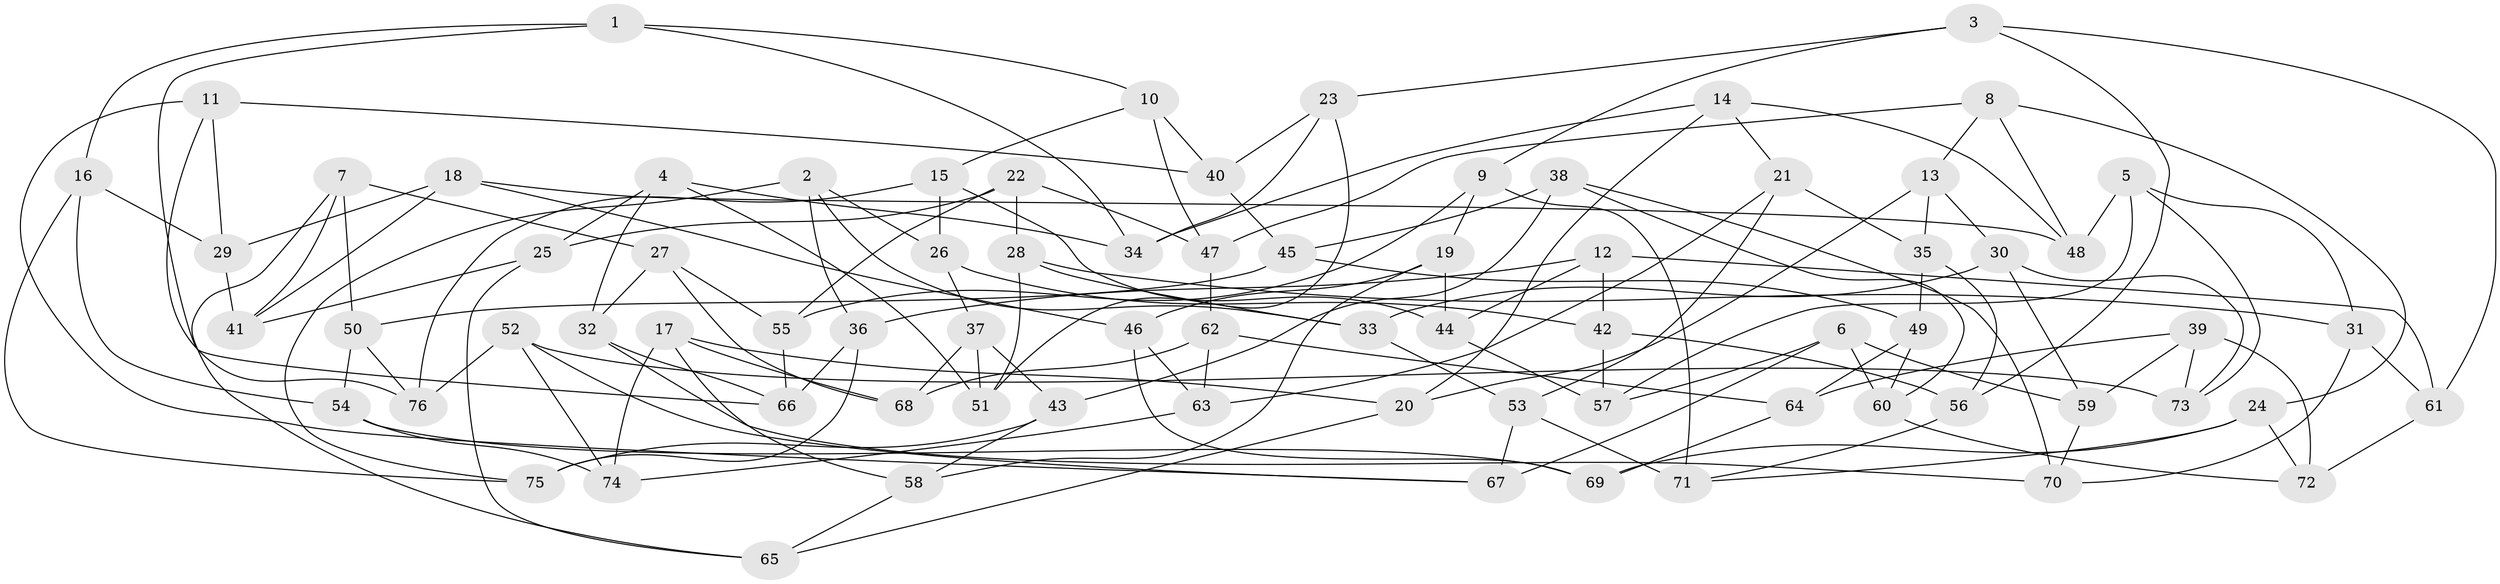 // coarse degree distribution, {6: 0.5652173913043478, 5: 0.08695652173913043, 4: 0.34782608695652173}
// Generated by graph-tools (version 1.1) at 2025/42/03/06/25 10:42:25]
// undirected, 76 vertices, 152 edges
graph export_dot {
graph [start="1"]
  node [color=gray90,style=filled];
  1;
  2;
  3;
  4;
  5;
  6;
  7;
  8;
  9;
  10;
  11;
  12;
  13;
  14;
  15;
  16;
  17;
  18;
  19;
  20;
  21;
  22;
  23;
  24;
  25;
  26;
  27;
  28;
  29;
  30;
  31;
  32;
  33;
  34;
  35;
  36;
  37;
  38;
  39;
  40;
  41;
  42;
  43;
  44;
  45;
  46;
  47;
  48;
  49;
  50;
  51;
  52;
  53;
  54;
  55;
  56;
  57;
  58;
  59;
  60;
  61;
  62;
  63;
  64;
  65;
  66;
  67;
  68;
  69;
  70;
  71;
  72;
  73;
  74;
  75;
  76;
  1 -- 10;
  1 -- 66;
  1 -- 16;
  1 -- 34;
  2 -- 26;
  2 -- 36;
  2 -- 75;
  2 -- 33;
  3 -- 56;
  3 -- 23;
  3 -- 9;
  3 -- 61;
  4 -- 51;
  4 -- 34;
  4 -- 32;
  4 -- 25;
  5 -- 57;
  5 -- 73;
  5 -- 48;
  5 -- 31;
  6 -- 59;
  6 -- 57;
  6 -- 60;
  6 -- 67;
  7 -- 50;
  7 -- 41;
  7 -- 27;
  7 -- 65;
  8 -- 48;
  8 -- 24;
  8 -- 47;
  8 -- 13;
  9 -- 71;
  9 -- 19;
  9 -- 55;
  10 -- 40;
  10 -- 47;
  10 -- 15;
  11 -- 76;
  11 -- 29;
  11 -- 67;
  11 -- 40;
  12 -- 44;
  12 -- 61;
  12 -- 36;
  12 -- 42;
  13 -- 30;
  13 -- 20;
  13 -- 35;
  14 -- 34;
  14 -- 48;
  14 -- 20;
  14 -- 21;
  15 -- 76;
  15 -- 44;
  15 -- 26;
  16 -- 29;
  16 -- 75;
  16 -- 54;
  17 -- 74;
  17 -- 68;
  17 -- 20;
  17 -- 58;
  18 -- 41;
  18 -- 46;
  18 -- 48;
  18 -- 29;
  19 -- 58;
  19 -- 44;
  19 -- 46;
  20 -- 65;
  21 -- 53;
  21 -- 63;
  21 -- 35;
  22 -- 25;
  22 -- 55;
  22 -- 47;
  22 -- 28;
  23 -- 40;
  23 -- 51;
  23 -- 34;
  24 -- 71;
  24 -- 72;
  24 -- 69;
  25 -- 41;
  25 -- 65;
  26 -- 42;
  26 -- 37;
  27 -- 68;
  27 -- 32;
  27 -- 55;
  28 -- 31;
  28 -- 51;
  28 -- 33;
  29 -- 41;
  30 -- 59;
  30 -- 33;
  30 -- 73;
  31 -- 70;
  31 -- 61;
  32 -- 66;
  32 -- 70;
  33 -- 53;
  35 -- 56;
  35 -- 49;
  36 -- 66;
  36 -- 75;
  37 -- 68;
  37 -- 51;
  37 -- 43;
  38 -- 43;
  38 -- 45;
  38 -- 70;
  38 -- 60;
  39 -- 72;
  39 -- 64;
  39 -- 73;
  39 -- 59;
  40 -- 45;
  42 -- 56;
  42 -- 57;
  43 -- 75;
  43 -- 58;
  44 -- 57;
  45 -- 50;
  45 -- 49;
  46 -- 69;
  46 -- 63;
  47 -- 62;
  49 -- 64;
  49 -- 60;
  50 -- 76;
  50 -- 54;
  52 -- 76;
  52 -- 74;
  52 -- 73;
  52 -- 67;
  53 -- 67;
  53 -- 71;
  54 -- 74;
  54 -- 69;
  55 -- 66;
  56 -- 71;
  58 -- 65;
  59 -- 70;
  60 -- 72;
  61 -- 72;
  62 -- 68;
  62 -- 64;
  62 -- 63;
  63 -- 74;
  64 -- 69;
}
